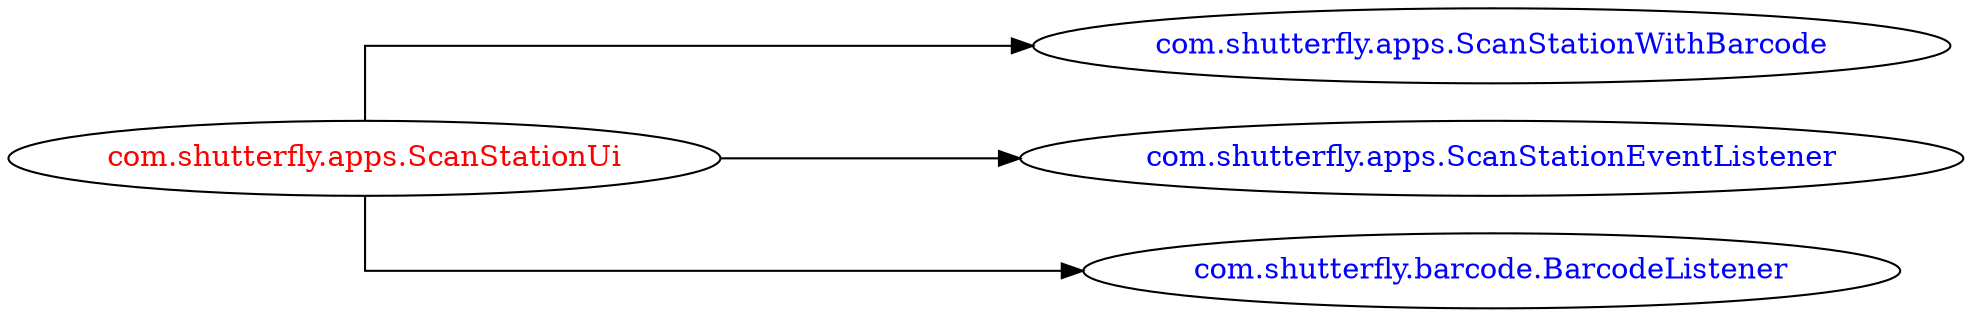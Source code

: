 digraph dependencyGraph {
 concentrate=true;
 ranksep="2.0";
 rankdir="LR"; 
 splines="ortho";
"com.shutterfly.apps.ScanStationUi" [fontcolor="red"];
"com.shutterfly.apps.ScanStationWithBarcode" [ fontcolor="blue" ];
"com.shutterfly.apps.ScanStationUi"->"com.shutterfly.apps.ScanStationWithBarcode";
"com.shutterfly.apps.ScanStationEventListener" [ fontcolor="blue" ];
"com.shutterfly.apps.ScanStationUi"->"com.shutterfly.apps.ScanStationEventListener";
"com.shutterfly.barcode.BarcodeListener" [ fontcolor="blue" ];
"com.shutterfly.apps.ScanStationUi"->"com.shutterfly.barcode.BarcodeListener";
}